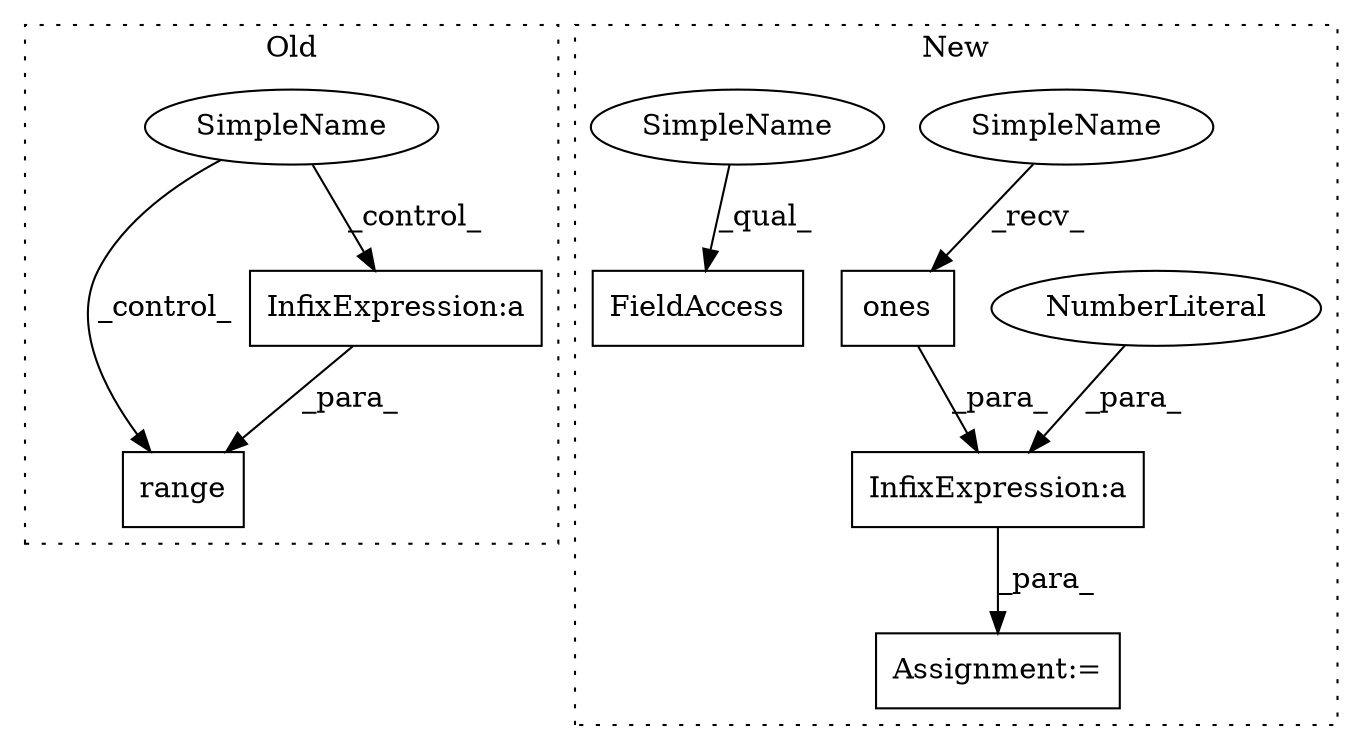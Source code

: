 digraph G {
subgraph cluster0 {
1 [label="range" a="32" s="2425,2458" l="6,1" shape="box"];
5 [label="InfixExpression:a" a="27" s="2442" l="3" shape="box"];
7 [label="SimpleName" a="42" s="" l="" shape="ellipse"];
label = "Old";
style="dotted";
}
subgraph cluster1 {
2 [label="ones" a="32" s="2172,2214" l="5,1" shape="box"];
3 [label="InfixExpression:a" a="27" s="2215" l="3" shape="box"];
4 [label="Assignment:=" a="7" s="2159" l="1" shape="box"];
6 [label="NumberLiteral" a="34" s="2218" l="4" shape="ellipse"];
8 [label="FieldAccess" a="22" s="3343" l="18" shape="box"];
9 [label="SimpleName" a="42" s="2161" l="10" shape="ellipse"];
10 [label="SimpleName" a="42" s="3343" l="10" shape="ellipse"];
label = "New";
style="dotted";
}
2 -> 3 [label="_para_"];
3 -> 4 [label="_para_"];
5 -> 1 [label="_para_"];
6 -> 3 [label="_para_"];
7 -> 1 [label="_control_"];
7 -> 5 [label="_control_"];
9 -> 2 [label="_recv_"];
10 -> 8 [label="_qual_"];
}
